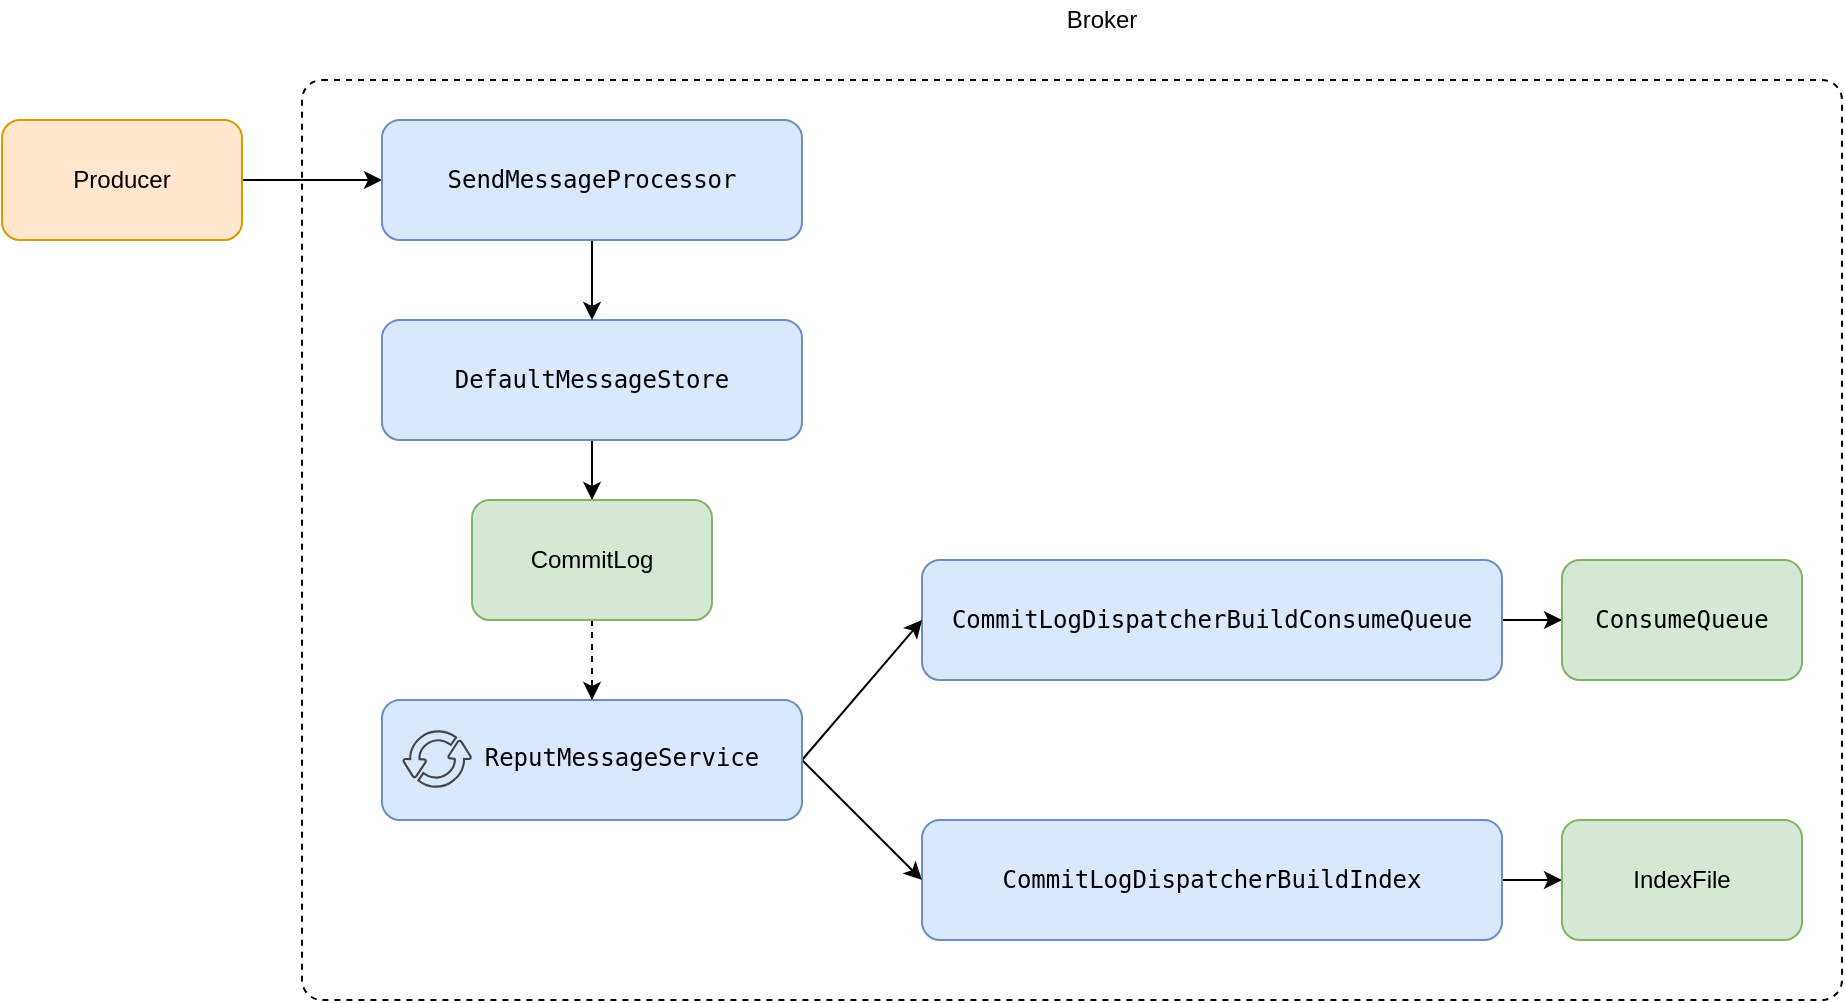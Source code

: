 <mxfile version="15.8.4" type="device"><diagram id="yx2elE3ZTQ-cZdX_c6Ws" name="Page-1"><mxGraphModel dx="946" dy="625" grid="1" gridSize="10" guides="1" tooltips="1" connect="1" arrows="1" fold="1" page="1" pageScale="1" pageWidth="827" pageHeight="1169" math="0" shadow="0"><root><mxCell id="0"/><mxCell id="1" parent="0"/><mxCell id="KuX8uixaGwFk6F_b9fXG-7" value="" style="html=1;align=center;verticalAlign=top;rounded=1;absoluteArcSize=1;arcSize=20;dashed=1;" parent="1" vertex="1"><mxGeometry x="390" y="90" width="770" height="460" as="geometry"/></mxCell><mxCell id="oNj_fUlvxPTTRwEYGZ0u-7" style="edgeStyle=orthogonalEdgeStyle;rounded=0;orthogonalLoop=1;jettySize=auto;html=1;entryX=0;entryY=0.5;entryDx=0;entryDy=0;" parent="1" source="yzfBZjzHWH2NQt0IRsQE-1" target="oNj_fUlvxPTTRwEYGZ0u-6" edge="1"><mxGeometry relative="1" as="geometry"/></mxCell><mxCell id="yzfBZjzHWH2NQt0IRsQE-1" value="&lt;pre&gt;CommitLogDispatcherBuildConsumeQueue&lt;/pre&gt;" style="rounded=1;whiteSpace=wrap;html=1;fillColor=#dae8fc;strokeColor=#6c8ebf;" parent="1" vertex="1"><mxGeometry x="700" y="330" width="290" height="60" as="geometry"/></mxCell><mxCell id="oNj_fUlvxPTTRwEYGZ0u-8" value="" style="edgeStyle=orthogonalEdgeStyle;rounded=0;orthogonalLoop=1;jettySize=auto;html=1;" parent="1" source="yzfBZjzHWH2NQt0IRsQE-2" target="oNj_fUlvxPTTRwEYGZ0u-5" edge="1"><mxGeometry relative="1" as="geometry"/></mxCell><mxCell id="yzfBZjzHWH2NQt0IRsQE-2" value="&lt;pre&gt;&lt;pre&gt;CommitLogDispatcherBuildIndex&lt;/pre&gt;&lt;/pre&gt;" style="rounded=1;whiteSpace=wrap;html=1;fillColor=#dae8fc;strokeColor=#6c8ebf;" parent="1" vertex="1"><mxGeometry x="700" y="460" width="290" height="60" as="geometry"/></mxCell><mxCell id="KuX8uixaGwFk6F_b9fXG-4" style="edgeStyle=orthogonalEdgeStyle;rounded=0;orthogonalLoop=1;jettySize=auto;html=1;exitX=0.5;exitY=1;exitDx=0;exitDy=0;" parent="1" source="yzfBZjzHWH2NQt0IRsQE-3" target="KuX8uixaGwFk6F_b9fXG-3" edge="1"><mxGeometry relative="1" as="geometry"/></mxCell><mxCell id="yzfBZjzHWH2NQt0IRsQE-3" value="&lt;pre&gt;DefaultMessageStore&lt;/pre&gt;" style="rounded=1;whiteSpace=wrap;html=1;fillColor=#dae8fc;strokeColor=#6c8ebf;" parent="1" vertex="1"><mxGeometry x="430" y="210" width="210" height="60" as="geometry"/></mxCell><mxCell id="yzfBZjzHWH2NQt0IRsQE-5" style="rounded=0;orthogonalLoop=1;jettySize=auto;html=1;exitX=1;exitY=0.5;exitDx=0;exitDy=0;entryX=0;entryY=0.5;entryDx=0;entryDy=0;" parent="1" source="yzfBZjzHWH2NQt0IRsQE-4" target="yzfBZjzHWH2NQt0IRsQE-1" edge="1"><mxGeometry relative="1" as="geometry"/></mxCell><mxCell id="yzfBZjzHWH2NQt0IRsQE-6" style="rounded=0;orthogonalLoop=1;jettySize=auto;html=1;exitX=1;exitY=0.5;exitDx=0;exitDy=0;entryX=0;entryY=0.5;entryDx=0;entryDy=0;" parent="1" source="yzfBZjzHWH2NQt0IRsQE-4" target="yzfBZjzHWH2NQt0IRsQE-2" edge="1"><mxGeometry relative="1" as="geometry"/></mxCell><mxCell id="yzfBZjzHWH2NQt0IRsQE-4" value="&lt;pre&gt;&lt;pre&gt;&lt;br&gt;&lt;/pre&gt;&lt;/pre&gt;" style="rounded=1;whiteSpace=wrap;html=1;fillColor=#dae8fc;strokeColor=#6c8ebf;" parent="1" vertex="1"><mxGeometry x="430" y="400" width="210" height="60" as="geometry"/></mxCell><mxCell id="oNj_fUlvxPTTRwEYGZ0u-2" style="edgeStyle=orthogonalEdgeStyle;rounded=0;orthogonalLoop=1;jettySize=auto;html=1;exitX=1;exitY=0.5;exitDx=0;exitDy=0;entryX=0;entryY=0.5;entryDx=0;entryDy=0;" parent="1" source="KuX8uixaGwFk6F_b9fXG-1" target="oNj_fUlvxPTTRwEYGZ0u-1" edge="1"><mxGeometry relative="1" as="geometry"/></mxCell><mxCell id="KuX8uixaGwFk6F_b9fXG-1" value="Producer" style="rounded=1;whiteSpace=wrap;html=1;fillColor=#ffe6cc;strokeColor=#d79b00;" parent="1" vertex="1"><mxGeometry x="240" y="110" width="120" height="60" as="geometry"/></mxCell><mxCell id="oNj_fUlvxPTTRwEYGZ0u-4" value="" style="edgeStyle=orthogonalEdgeStyle;rounded=0;orthogonalLoop=1;jettySize=auto;html=1;dashed=1;" parent="1" source="KuX8uixaGwFk6F_b9fXG-3" target="yzfBZjzHWH2NQt0IRsQE-4" edge="1"><mxGeometry relative="1" as="geometry"/></mxCell><mxCell id="KuX8uixaGwFk6F_b9fXG-3" value="CommitLog" style="rounded=1;whiteSpace=wrap;html=1;fillColor=#d5e8d4;strokeColor=#82b366;" parent="1" vertex="1"><mxGeometry x="475" y="300" width="120" height="60" as="geometry"/></mxCell><mxCell id="KuX8uixaGwFk6F_b9fXG-8" value="Broker" style="text;html=1;strokeColor=none;fillColor=none;align=center;verticalAlign=middle;whiteSpace=wrap;rounded=0;" parent="1" vertex="1"><mxGeometry x="770" y="50" width="40" height="20" as="geometry"/></mxCell><mxCell id="oNj_fUlvxPTTRwEYGZ0u-3" style="edgeStyle=orthogonalEdgeStyle;rounded=0;orthogonalLoop=1;jettySize=auto;html=1;exitX=0.5;exitY=1;exitDx=0;exitDy=0;entryX=0.5;entryY=0;entryDx=0;entryDy=0;" parent="1" source="oNj_fUlvxPTTRwEYGZ0u-1" target="yzfBZjzHWH2NQt0IRsQE-3" edge="1"><mxGeometry relative="1" as="geometry"/></mxCell><mxCell id="oNj_fUlvxPTTRwEYGZ0u-1" value="&lt;pre&gt;&lt;pre&gt;SendMessageProcessor&lt;/pre&gt;&lt;/pre&gt;" style="rounded=1;whiteSpace=wrap;html=1;fillColor=#dae8fc;strokeColor=#6c8ebf;" parent="1" vertex="1"><mxGeometry x="430" y="110" width="210" height="60" as="geometry"/></mxCell><mxCell id="oNj_fUlvxPTTRwEYGZ0u-5" value="IndexFile" style="rounded=1;whiteSpace=wrap;html=1;fillColor=#d5e8d4;strokeColor=#82b366;" parent="1" vertex="1"><mxGeometry x="1020" y="460" width="120" height="60" as="geometry"/></mxCell><mxCell id="oNj_fUlvxPTTRwEYGZ0u-6" value="&lt;pre&gt;ConsumeQueue&lt;/pre&gt;" style="rounded=1;whiteSpace=wrap;html=1;fillColor=#d5e8d4;strokeColor=#82b366;" parent="1" vertex="1"><mxGeometry x="1020" y="330" width="120" height="60" as="geometry"/></mxCell><mxCell id="kDHkURHzdz9m52kF1jTC-1" value="" style="sketch=0;pointerEvents=1;shadow=0;dashed=0;html=1;strokeColor=none;fillColor=#434445;aspect=fixed;labelPosition=center;verticalLabelPosition=bottom;verticalAlign=top;align=center;outlineConnect=0;shape=mxgraph.vvd.business_continuity_data_protection;" vertex="1" parent="1"><mxGeometry x="440.12" y="415" width="34.88" height="30" as="geometry"/></mxCell><mxCell id="kDHkURHzdz9m52kF1jTC-2" value="&lt;pre&gt;ReputMessageService&lt;/pre&gt;" style="text;html=1;strokeColor=none;fillColor=none;align=center;verticalAlign=middle;whiteSpace=wrap;rounded=0;" vertex="1" parent="1"><mxGeometry x="520" y="414" width="60" height="30" as="geometry"/></mxCell></root></mxGraphModel></diagram></mxfile>
